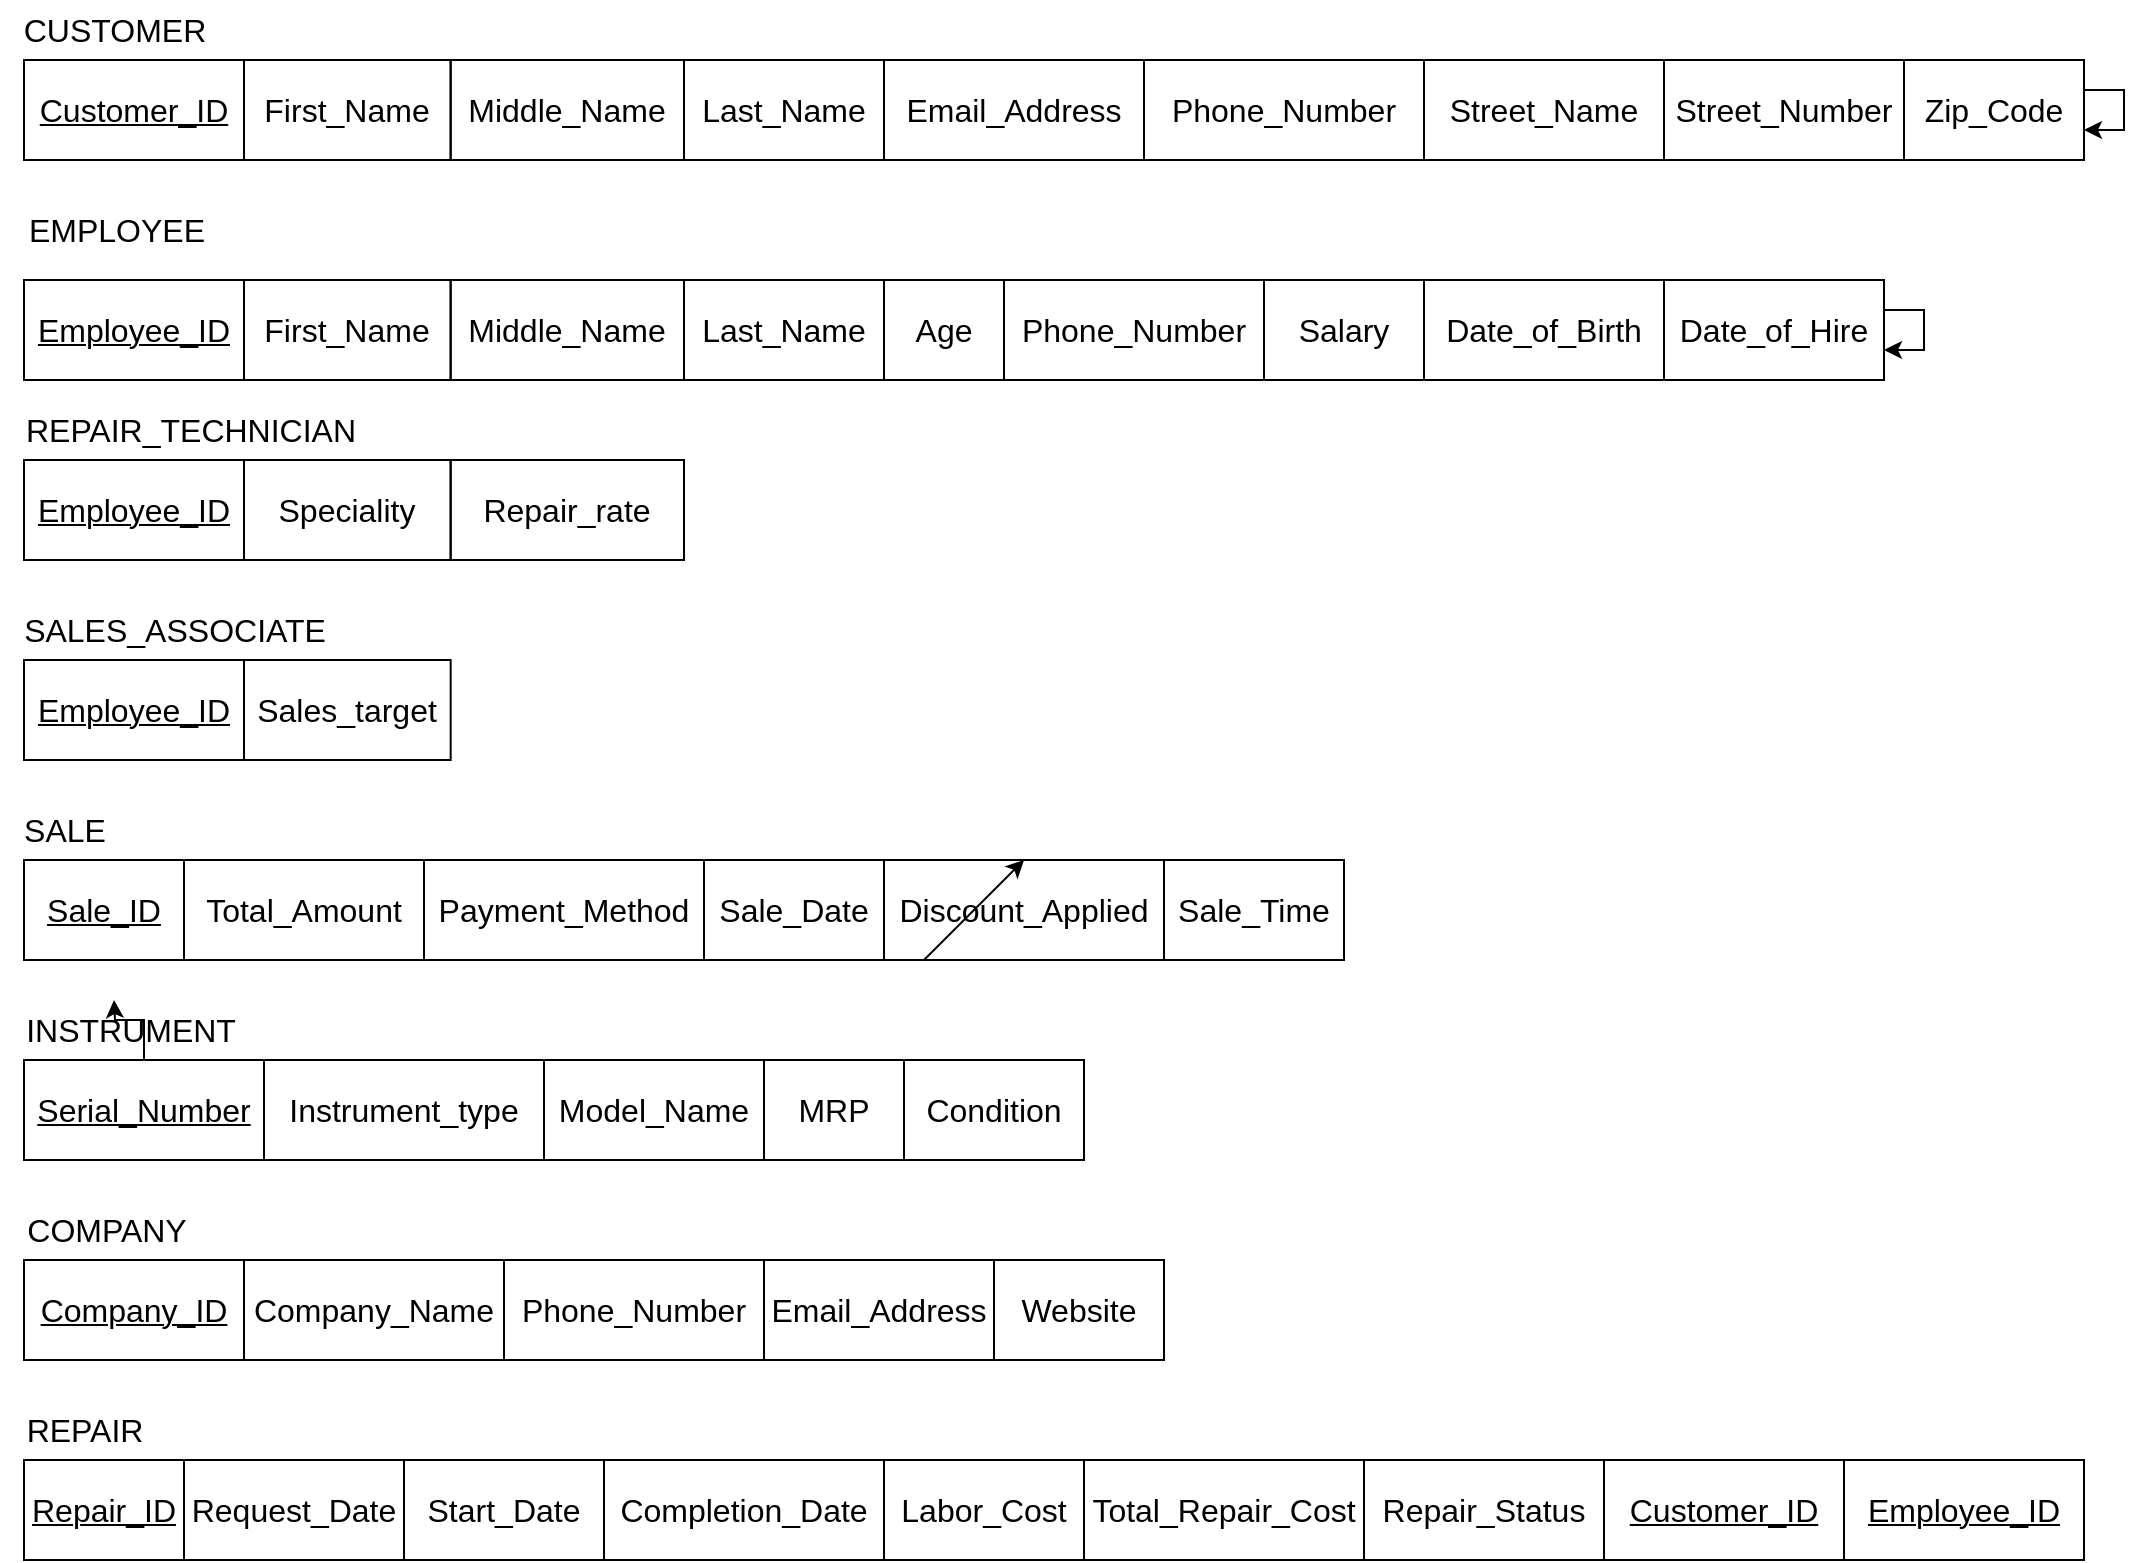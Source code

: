 <mxfile version="28.0.9">
  <diagram name="Page-1" id="nyhaTgFbLSo5L8F2odN6">
    <mxGraphModel dx="1426" dy="785" grid="1" gridSize="10" guides="1" tooltips="1" connect="0" arrows="1" fold="1" page="1" pageScale="1" pageWidth="1169" pageHeight="827" background="light-dark(#FFFFFF,#FFFFFF)" math="0" shadow="0">
      <root>
        <mxCell id="0" />
        <mxCell id="1" parent="0" />
        <mxCell id="7J4mst942xka8f7Hf3pl-36" value="&lt;font&gt;&lt;span style=&quot;font-size: 16px;&quot;&gt;CUSTOMER&lt;/span&gt;&lt;/font&gt;" style="text;html=1;align=center;verticalAlign=middle;resizable=0;points=[];autosize=1;strokeColor=none;fillColor=none;fontColor=light-dark(#000000,#000000);" vertex="1" parent="1">
          <mxGeometry x="30" y="20" width="110" height="30" as="geometry" />
        </mxCell>
        <mxCell id="7J4mst942xka8f7Hf3pl-37" value="" style="group" vertex="1" connectable="0" parent="1">
          <mxGeometry x="40" y="50" width="1030" height="50" as="geometry" />
        </mxCell>
        <mxCell id="7J4mst942xka8f7Hf3pl-9" value="&lt;u&gt;&lt;font style=&quot;font-size: 16px;&quot;&gt;Customer_ID&lt;/font&gt;&lt;/u&gt;" style="whiteSpace=wrap;html=1;align=center;fillColor=none;fontColor=light-dark(#000000,#000000);labelBorderColor=none;strokeColor=light-dark(#000000,#000000);" vertex="1" parent="7J4mst942xka8f7Hf3pl-37">
          <mxGeometry width="110" height="50" as="geometry" />
        </mxCell>
        <mxCell id="7J4mst942xka8f7Hf3pl-25" value="&lt;span style=&quot;font-size: 16px;&quot;&gt;First_Name&lt;/span&gt;" style="whiteSpace=wrap;html=1;align=center;fillColor=none;fontColor=light-dark(#000000,#000000);labelBorderColor=none;strokeColor=light-dark(#000000,#000000);" vertex="1" parent="7J4mst942xka8f7Hf3pl-37">
          <mxGeometry x="110" width="103.33" height="50" as="geometry" />
        </mxCell>
        <mxCell id="7J4mst942xka8f7Hf3pl-26" value="&lt;span style=&quot;font-size: 16px;&quot;&gt;Middle_Name&lt;/span&gt;" style="whiteSpace=wrap;html=1;align=center;fillColor=none;fontColor=light-dark(#000000,#000000);labelBorderColor=none;strokeColor=light-dark(#000000,#000000);" vertex="1" parent="7J4mst942xka8f7Hf3pl-37">
          <mxGeometry x="213.33" width="116.67" height="50" as="geometry" />
        </mxCell>
        <mxCell id="7J4mst942xka8f7Hf3pl-27" value="&lt;span style=&quot;font-size: 16px;&quot;&gt;Last_Name&lt;/span&gt;" style="whiteSpace=wrap;html=1;align=center;fillColor=none;fontColor=light-dark(#000000,#000000);labelBorderColor=none;strokeColor=light-dark(#000000,#000000);" vertex="1" parent="7J4mst942xka8f7Hf3pl-37">
          <mxGeometry x="330" width="100" height="50" as="geometry" />
        </mxCell>
        <mxCell id="7J4mst942xka8f7Hf3pl-28" value="&lt;span style=&quot;font-size: 16px;&quot;&gt;Email_Address&lt;/span&gt;" style="whiteSpace=wrap;html=1;align=center;fillColor=none;fontColor=light-dark(#000000,#000000);labelBorderColor=none;strokeColor=light-dark(#000000,#000000);" vertex="1" parent="7J4mst942xka8f7Hf3pl-37">
          <mxGeometry x="430" width="130" height="50" as="geometry" />
        </mxCell>
        <mxCell id="7J4mst942xka8f7Hf3pl-29" value="&lt;span style=&quot;font-size: 16px;&quot;&gt;Street_Name&lt;/span&gt;" style="whiteSpace=wrap;html=1;align=center;fillColor=none;fontColor=light-dark(#000000,#000000);labelBorderColor=none;strokeColor=light-dark(#000000,#000000);" vertex="1" parent="7J4mst942xka8f7Hf3pl-37">
          <mxGeometry x="700" width="120" height="50" as="geometry" />
        </mxCell>
        <mxCell id="7J4mst942xka8f7Hf3pl-30" value="&lt;span style=&quot;font-size: 16px;&quot;&gt;Street_Number&lt;/span&gt;" style="whiteSpace=wrap;html=1;align=center;fillColor=none;fontColor=light-dark(#000000,#000000);labelBorderColor=none;strokeColor=light-dark(#000000,#000000);" vertex="1" parent="7J4mst942xka8f7Hf3pl-37">
          <mxGeometry x="820" width="120" height="50" as="geometry" />
        </mxCell>
        <mxCell id="7J4mst942xka8f7Hf3pl-31" value="&lt;span style=&quot;font-size: 16px;&quot;&gt;Zip_Code&lt;/span&gt;" style="whiteSpace=wrap;html=1;align=center;fillColor=none;fontColor=light-dark(#000000,#000000);labelBorderColor=none;strokeColor=light-dark(#000000,#000000);" vertex="1" parent="7J4mst942xka8f7Hf3pl-37">
          <mxGeometry x="940" width="90" height="50" as="geometry" />
        </mxCell>
        <mxCell id="7J4mst942xka8f7Hf3pl-32" value="&lt;span style=&quot;font-size: 16px;&quot;&gt;Phone_Number&lt;/span&gt;" style="whiteSpace=wrap;html=1;align=center;fillColor=none;fontColor=light-dark(#000000,#000000);labelBorderColor=none;strokeColor=light-dark(#000000,#000000);" vertex="1" parent="7J4mst942xka8f7Hf3pl-37">
          <mxGeometry x="560" width="140" height="50" as="geometry" />
        </mxCell>
        <mxCell id="7J4mst942xka8f7Hf3pl-33" style="edgeStyle=orthogonalEdgeStyle;rounded=0;orthogonalLoop=1;jettySize=auto;html=1;" edge="1" parent="7J4mst942xka8f7Hf3pl-37" source="7J4mst942xka8f7Hf3pl-31" target="7J4mst942xka8f7Hf3pl-31">
          <mxGeometry relative="1" as="geometry" />
        </mxCell>
        <mxCell id="7J4mst942xka8f7Hf3pl-51" value="" style="group" vertex="1" connectable="0" parent="1">
          <mxGeometry x="40" y="250" width="930" height="50" as="geometry" />
        </mxCell>
        <mxCell id="7J4mst942xka8f7Hf3pl-52" value="&lt;u&gt;&lt;font style=&quot;font-size: 16px;&quot;&gt;Employee_ID&lt;/font&gt;&lt;/u&gt;" style="whiteSpace=wrap;html=1;align=center;fillColor=none;fontColor=light-dark(#000000,#000000);labelBorderColor=none;strokeColor=light-dark(#000000,#000000);" vertex="1" parent="7J4mst942xka8f7Hf3pl-51">
          <mxGeometry width="110" height="50" as="geometry" />
        </mxCell>
        <mxCell id="7J4mst942xka8f7Hf3pl-53" value="&lt;span style=&quot;font-size: 16px;&quot;&gt;Speciality&lt;/span&gt;" style="whiteSpace=wrap;html=1;align=center;fillColor=none;fontColor=light-dark(#000000,#000000);labelBorderColor=none;strokeColor=light-dark(#000000,#000000);" vertex="1" parent="7J4mst942xka8f7Hf3pl-51">
          <mxGeometry x="110" width="103.33" height="50" as="geometry" />
        </mxCell>
        <mxCell id="7J4mst942xka8f7Hf3pl-54" value="&lt;span style=&quot;font-size: 16px;&quot;&gt;Repair_rate&lt;/span&gt;" style="whiteSpace=wrap;html=1;align=center;fillColor=none;fontColor=light-dark(#000000,#000000);labelBorderColor=none;strokeColor=light-dark(#000000,#000000);" vertex="1" parent="7J4mst942xka8f7Hf3pl-51">
          <mxGeometry x="213.33" width="116.67" height="50" as="geometry" />
        </mxCell>
        <mxCell id="7J4mst942xka8f7Hf3pl-62" value="" style="group" vertex="1" connectable="0" parent="1">
          <mxGeometry x="40" y="350" width="930" height="50" as="geometry" />
        </mxCell>
        <mxCell id="7J4mst942xka8f7Hf3pl-63" value="&lt;u&gt;&lt;font style=&quot;font-size: 16px;&quot;&gt;Employee_ID&lt;/font&gt;&lt;/u&gt;" style="whiteSpace=wrap;html=1;align=center;fillColor=none;fontColor=light-dark(#000000,#000000);labelBorderColor=none;strokeColor=light-dark(#000000,#000000);" vertex="1" parent="7J4mst942xka8f7Hf3pl-62">
          <mxGeometry width="110" height="50" as="geometry" />
        </mxCell>
        <mxCell id="7J4mst942xka8f7Hf3pl-64" value="&lt;span style=&quot;font-size: 16px;&quot;&gt;Sales_target&lt;/span&gt;" style="whiteSpace=wrap;html=1;align=center;fillColor=none;fontColor=light-dark(#000000,#000000);labelBorderColor=none;strokeColor=light-dark(#000000,#000000);" vertex="1" parent="7J4mst942xka8f7Hf3pl-62">
          <mxGeometry x="110" width="103.33" height="50" as="geometry" />
        </mxCell>
        <mxCell id="7J4mst942xka8f7Hf3pl-74" value="&lt;span style=&quot;font-size: 16px;&quot;&gt;EMPLOYEE&lt;/span&gt;" style="text;html=1;align=center;verticalAlign=middle;resizable=0;points=[];autosize=1;strokeColor=none;fillColor=none;fontColor=light-dark(#000000,#000000);" vertex="1" parent="1">
          <mxGeometry x="31" y="120" width="110" height="30" as="geometry" />
        </mxCell>
        <mxCell id="7J4mst942xka8f7Hf3pl-76" value="&lt;span style=&quot;font-size: 16px;&quot;&gt;REPAIR_TECHNICIAN&lt;/span&gt;" style="text;html=1;align=center;verticalAlign=middle;resizable=0;points=[];autosize=1;strokeColor=none;fillColor=none;fontColor=light-dark(#000000,#000000);" vertex="1" parent="1">
          <mxGeometry x="28.34" y="220" width="190" height="30" as="geometry" />
        </mxCell>
        <mxCell id="7J4mst942xka8f7Hf3pl-77" value="&lt;span style=&quot;font-size: 16px;&quot;&gt;SALES_ASSOCIATE&lt;/span&gt;" style="text;html=1;align=center;verticalAlign=middle;resizable=0;points=[];autosize=1;strokeColor=none;fillColor=none;fontColor=light-dark(#000000,#000000);" vertex="1" parent="1">
          <mxGeometry x="30" y="320" width="170" height="30" as="geometry" />
        </mxCell>
        <mxCell id="7J4mst942xka8f7Hf3pl-103" value="" style="edgeStyle=orthogonalEdgeStyle;rounded=0;orthogonalLoop=1;jettySize=auto;html=1;" edge="1" parent="1" source="7J4mst942xka8f7Hf3pl-93">
          <mxGeometry relative="1" as="geometry">
            <mxPoint x="95" y="550" as="sourcePoint" />
            <mxPoint x="85" y="520" as="targetPoint" />
          </mxGeometry>
        </mxCell>
        <mxCell id="7J4mst942xka8f7Hf3pl-93" value="&lt;u&gt;&lt;font style=&quot;font-size: 16px;&quot;&gt;Serial_Number&lt;/font&gt;&lt;/u&gt;" style="whiteSpace=wrap;html=1;align=center;fillColor=none;fontColor=light-dark(#000000,#000000);labelBorderColor=none;strokeColor=light-dark(#000000,#000000);" vertex="1" parent="1">
          <mxGeometry x="40" y="550" width="120" height="50" as="geometry" />
        </mxCell>
        <mxCell id="7J4mst942xka8f7Hf3pl-94" value="&lt;span style=&quot;font-size: 16px;&quot;&gt;Model_Name&lt;/span&gt;" style="whiteSpace=wrap;html=1;align=center;fillColor=none;fontColor=light-dark(#000000,#000000);labelBorderColor=none;strokeColor=light-dark(#000000,#000000);" vertex="1" parent="1">
          <mxGeometry x="300" y="550" width="110" height="50" as="geometry" />
        </mxCell>
        <mxCell id="7J4mst942xka8f7Hf3pl-95" value="&lt;span style=&quot;font-size: 16px;&quot;&gt;Instrument_type&lt;/span&gt;" style="whiteSpace=wrap;html=1;align=center;fillColor=none;fontColor=light-dark(#000000,#000000);labelBorderColor=none;strokeColor=light-dark(#000000,#000000);" vertex="1" parent="1">
          <mxGeometry x="160" y="550" width="140" height="50" as="geometry" />
        </mxCell>
        <mxCell id="7J4mst942xka8f7Hf3pl-96" value="&lt;span style=&quot;font-size: 16px;&quot;&gt;MRP&lt;/span&gt;" style="whiteSpace=wrap;html=1;align=center;fillColor=none;fontColor=light-dark(#000000,#000000);labelBorderColor=none;strokeColor=light-dark(#000000,#000000);" vertex="1" parent="1">
          <mxGeometry x="410" y="550" width="70" height="50" as="geometry" />
        </mxCell>
        <mxCell id="7J4mst942xka8f7Hf3pl-97" value="&lt;span style=&quot;font-size: 16px;&quot;&gt;Condition&lt;/span&gt;" style="whiteSpace=wrap;html=1;align=center;fillColor=none;fontColor=light-dark(#000000,#000000);labelBorderColor=none;strokeColor=light-dark(#000000,#000000);" vertex="1" parent="1">
          <mxGeometry x="480" y="550" width="90" height="50" as="geometry" />
        </mxCell>
        <mxCell id="7J4mst942xka8f7Hf3pl-104" value="&lt;span style=&quot;font-size: 16px;&quot;&gt;INSTRUMENT&lt;/span&gt;" style="text;html=1;align=center;verticalAlign=middle;resizable=0;points=[];autosize=1;strokeColor=none;fillColor=none;fontColor=light-dark(#000000,#000000);" vertex="1" parent="1">
          <mxGeometry x="28.34" y="520" width="130" height="30" as="geometry" />
        </mxCell>
        <mxCell id="7J4mst942xka8f7Hf3pl-105" value="" style="group" vertex="1" connectable="0" parent="1">
          <mxGeometry x="30" y="420" width="670" height="80" as="geometry" />
        </mxCell>
        <mxCell id="7J4mst942xka8f7Hf3pl-90" value="&lt;span style=&quot;font-size: 16px;&quot;&gt;SALE&lt;/span&gt;" style="text;html=1;align=center;verticalAlign=middle;resizable=0;points=[];autosize=1;strokeColor=none;fillColor=none;fontColor=light-dark(#000000,#000000);" vertex="1" parent="7J4mst942xka8f7Hf3pl-105">
          <mxGeometry width="60" height="30" as="geometry" />
        </mxCell>
        <mxCell id="7J4mst942xka8f7Hf3pl-91" value="" style="group" vertex="1" connectable="0" parent="7J4mst942xka8f7Hf3pl-105">
          <mxGeometry x="10" y="30" width="660" height="50" as="geometry" />
        </mxCell>
        <mxCell id="7J4mst942xka8f7Hf3pl-79" value="&lt;u&gt;&lt;font style=&quot;font-size: 16px;&quot;&gt;Sale_ID&lt;/font&gt;&lt;/u&gt;" style="whiteSpace=wrap;html=1;align=center;fillColor=none;fontColor=light-dark(#000000,#000000);labelBorderColor=none;strokeColor=light-dark(#000000,#000000);" vertex="1" parent="7J4mst942xka8f7Hf3pl-91">
          <mxGeometry width="80" height="50" as="geometry" />
        </mxCell>
        <mxCell id="7J4mst942xka8f7Hf3pl-80" value="&lt;span style=&quot;font-size: 16px;&quot;&gt;Total_Amount&lt;/span&gt;" style="whiteSpace=wrap;html=1;align=center;fillColor=none;fontColor=light-dark(#000000,#000000);labelBorderColor=none;strokeColor=light-dark(#000000,#000000);" vertex="1" parent="7J4mst942xka8f7Hf3pl-91">
          <mxGeometry x="80" width="120" height="50" as="geometry" />
        </mxCell>
        <mxCell id="7J4mst942xka8f7Hf3pl-81" value="&lt;span style=&quot;font-size: 16px;&quot;&gt;Payment_Method&lt;/span&gt;" style="whiteSpace=wrap;html=1;align=center;fillColor=none;fontColor=light-dark(#000000,#000000);labelBorderColor=none;strokeColor=light-dark(#000000,#000000);" vertex="1" parent="7J4mst942xka8f7Hf3pl-91">
          <mxGeometry x="200" width="140" height="50" as="geometry" />
        </mxCell>
        <mxCell id="7J4mst942xka8f7Hf3pl-82" value="&lt;span style=&quot;font-size: 16px;&quot;&gt;Discount_Applied&lt;/span&gt;" style="whiteSpace=wrap;html=1;align=center;fillColor=none;fontColor=light-dark(#000000,#000000);labelBorderColor=none;strokeColor=light-dark(#000000,#000000);" vertex="1" parent="7J4mst942xka8f7Hf3pl-91">
          <mxGeometry x="430" width="140" height="50" as="geometry" />
        </mxCell>
        <mxCell id="7J4mst942xka8f7Hf3pl-83" value="&lt;span style=&quot;font-size: 16px;&quot;&gt;Sale_Date&lt;/span&gt;" style="whiteSpace=wrap;html=1;align=center;fillColor=none;fontColor=light-dark(#000000,#000000);labelBorderColor=none;strokeColor=light-dark(#000000,#000000);" vertex="1" parent="7J4mst942xka8f7Hf3pl-91">
          <mxGeometry x="340" width="90" height="50" as="geometry" />
        </mxCell>
        <mxCell id="7J4mst942xka8f7Hf3pl-87" value="&lt;span style=&quot;font-size: 16px;&quot;&gt;Sale_Time&lt;/span&gt;" style="whiteSpace=wrap;html=1;align=center;fillColor=none;fontColor=light-dark(#000000,#000000);labelBorderColor=none;strokeColor=light-dark(#000000,#000000);" vertex="1" parent="7J4mst942xka8f7Hf3pl-91">
          <mxGeometry x="570" width="90" height="50" as="geometry" />
        </mxCell>
        <mxCell id="7J4mst942xka8f7Hf3pl-107" value="&lt;span style=&quot;font-size: 16px;&quot;&gt;COMPANY&lt;/span&gt;" style="text;html=1;align=center;verticalAlign=middle;resizable=0;points=[];autosize=1;strokeColor=none;fillColor=none;fontColor=light-dark(#000000,#000000);container=0;" vertex="1" parent="1">
          <mxGeometry x="31" y="620" width="100" height="30" as="geometry" />
        </mxCell>
        <mxCell id="7J4mst942xka8f7Hf3pl-116" value="" style="group" vertex="1" connectable="0" parent="1">
          <mxGeometry x="40" y="650" width="570" height="50" as="geometry" />
        </mxCell>
        <mxCell id="7J4mst942xka8f7Hf3pl-109" value="&lt;u&gt;&lt;font style=&quot;font-size: 16px;&quot;&gt;Company_ID&lt;/font&gt;&lt;/u&gt;" style="whiteSpace=wrap;html=1;align=center;fillColor=none;fontColor=light-dark(#000000,#000000);labelBorderColor=none;strokeColor=light-dark(#000000,#000000);container=0;" vertex="1" parent="7J4mst942xka8f7Hf3pl-116">
          <mxGeometry width="110" height="50" as="geometry" />
        </mxCell>
        <mxCell id="7J4mst942xka8f7Hf3pl-110" value="&lt;span style=&quot;font-size: 16px;&quot;&gt;Company_Name&lt;/span&gt;" style="whiteSpace=wrap;html=1;align=center;fillColor=none;fontColor=light-dark(#000000,#000000);labelBorderColor=none;strokeColor=light-dark(#000000,#000000);container=0;" vertex="1" parent="7J4mst942xka8f7Hf3pl-116">
          <mxGeometry x="110" width="130" height="50" as="geometry" />
        </mxCell>
        <mxCell id="7J4mst942xka8f7Hf3pl-112" value="&lt;span style=&quot;font-size: 16px;&quot;&gt;Website&lt;/span&gt;" style="whiteSpace=wrap;html=1;align=center;fillColor=none;fontColor=light-dark(#000000,#000000);labelBorderColor=none;strokeColor=light-dark(#000000,#000000);container=0;" vertex="1" parent="7J4mst942xka8f7Hf3pl-116">
          <mxGeometry x="485" width="85" height="50" as="geometry" />
        </mxCell>
        <mxCell id="7J4mst942xka8f7Hf3pl-113" value="&lt;span style=&quot;font-size: 16px;&quot;&gt;Email_Address&lt;/span&gt;" style="whiteSpace=wrap;html=1;align=center;fillColor=none;fontColor=light-dark(#000000,#000000);labelBorderColor=none;strokeColor=light-dark(#000000,#000000);container=0;" vertex="1" parent="7J4mst942xka8f7Hf3pl-116">
          <mxGeometry x="370" width="115" height="50" as="geometry" />
        </mxCell>
        <mxCell id="7J4mst942xka8f7Hf3pl-111" value="&lt;span style=&quot;font-size: 16px;&quot;&gt;Phone_Number&lt;/span&gt;" style="whiteSpace=wrap;html=1;align=center;fillColor=none;fontColor=light-dark(#000000,#000000);labelBorderColor=none;strokeColor=light-dark(#000000,#000000);container=0;" vertex="1" parent="7J4mst942xka8f7Hf3pl-116">
          <mxGeometry x="240" width="130" height="50" as="geometry" />
        </mxCell>
        <mxCell id="7J4mst942xka8f7Hf3pl-118" value="&lt;span style=&quot;font-size: 16px;&quot;&gt;REPAIR&lt;/span&gt;" style="text;html=1;align=center;verticalAlign=middle;resizable=0;points=[];autosize=1;strokeColor=none;fillColor=none;fontColor=light-dark(#000000,#000000);" vertex="1" parent="1">
          <mxGeometry x="30" y="720" width="80" height="30" as="geometry" />
        </mxCell>
        <mxCell id="7J4mst942xka8f7Hf3pl-119" value="" style="group" vertex="1" connectable="0" parent="1">
          <mxGeometry x="40" y="750" width="670" height="50" as="geometry" />
        </mxCell>
        <mxCell id="7J4mst942xka8f7Hf3pl-120" value="&lt;u&gt;&lt;font style=&quot;font-size: 16px;&quot;&gt;Repair_ID&lt;/font&gt;&lt;/u&gt;" style="whiteSpace=wrap;html=1;align=center;fillColor=none;fontColor=light-dark(#000000,#000000);labelBorderColor=none;strokeColor=light-dark(#000000,#000000);" vertex="1" parent="7J4mst942xka8f7Hf3pl-119">
          <mxGeometry width="80" height="50" as="geometry" />
        </mxCell>
        <mxCell id="7J4mst942xka8f7Hf3pl-122" value="&lt;span style=&quot;font-size: 16px;&quot;&gt;Completion_Date&lt;/span&gt;" style="whiteSpace=wrap;html=1;align=center;fillColor=none;fontColor=light-dark(#000000,#000000);labelBorderColor=none;strokeColor=light-dark(#000000,#000000);" vertex="1" parent="7J4mst942xka8f7Hf3pl-119">
          <mxGeometry x="290" width="140" height="50" as="geometry" />
        </mxCell>
        <mxCell id="7J4mst942xka8f7Hf3pl-124" value="&lt;span style=&quot;font-size: 16px;&quot;&gt;Request_Date&lt;/span&gt;" style="whiteSpace=wrap;html=1;align=center;fillColor=none;fontColor=light-dark(#000000,#000000);labelBorderColor=none;strokeColor=light-dark(#000000,#000000);" vertex="1" parent="7J4mst942xka8f7Hf3pl-119">
          <mxGeometry x="80" width="110" height="50" as="geometry" />
        </mxCell>
        <mxCell id="7J4mst942xka8f7Hf3pl-121" value="&lt;span style=&quot;font-size: 16px;&quot;&gt;Start_Date&lt;/span&gt;" style="whiteSpace=wrap;html=1;align=center;fillColor=none;fontColor=light-dark(#000000,#000000);labelBorderColor=none;strokeColor=light-dark(#000000,#000000);" vertex="1" parent="7J4mst942xka8f7Hf3pl-119">
          <mxGeometry x="190" width="100" height="50" as="geometry" />
        </mxCell>
        <mxCell id="7J4mst942xka8f7Hf3pl-125" value="&lt;span style=&quot;font-size: 16px;&quot;&gt;Labor_Cost&lt;/span&gt;" style="whiteSpace=wrap;html=1;align=center;fillColor=none;fontColor=light-dark(#000000,#000000);labelBorderColor=none;strokeColor=light-dark(#000000,#000000);" vertex="1" parent="7J4mst942xka8f7Hf3pl-119">
          <mxGeometry x="430" width="100" height="50" as="geometry" />
        </mxCell>
        <mxCell id="7J4mst942xka8f7Hf3pl-123" value="&lt;span style=&quot;font-size: 16px;&quot;&gt;Total_Repair_Cost&lt;/span&gt;" style="whiteSpace=wrap;html=1;align=center;fillColor=none;fontColor=light-dark(#000000,#000000);labelBorderColor=none;strokeColor=light-dark(#000000,#000000);" vertex="1" parent="7J4mst942xka8f7Hf3pl-119">
          <mxGeometry x="530" width="140" height="50" as="geometry" />
        </mxCell>
        <mxCell id="7J4mst942xka8f7Hf3pl-126" value="&lt;span style=&quot;font-size: 16px;&quot;&gt;Repair_Status&lt;/span&gt;" style="whiteSpace=wrap;html=1;align=center;fillColor=none;fontColor=light-dark(#000000,#000000);labelBorderColor=none;strokeColor=light-dark(#000000,#000000);" vertex="1" parent="1">
          <mxGeometry x="710" y="750" width="120" height="50" as="geometry" />
        </mxCell>
        <mxCell id="7J4mst942xka8f7Hf3pl-127" value="&lt;u&gt;&lt;font style=&quot;font-size: 16px;&quot;&gt;Customer_ID&lt;/font&gt;&lt;/u&gt;" style="whiteSpace=wrap;html=1;align=center;fillColor=none;fontColor=light-dark(#000000,#000000);labelBorderColor=none;strokeColor=light-dark(#000000,#000000);" vertex="1" parent="1">
          <mxGeometry x="830" y="750" width="120" height="50" as="geometry" />
        </mxCell>
        <mxCell id="7J4mst942xka8f7Hf3pl-128" value="&lt;u&gt;&lt;font style=&quot;font-size: 16px;&quot;&gt;Employee_ID&lt;/font&gt;&lt;/u&gt;" style="whiteSpace=wrap;html=1;align=center;fillColor=none;fontColor=light-dark(#000000,#000000);labelBorderColor=none;strokeColor=light-dark(#000000,#000000);" vertex="1" parent="1">
          <mxGeometry x="950" y="750" width="120" height="50" as="geometry" />
        </mxCell>
        <mxCell id="7J4mst942xka8f7Hf3pl-129" value="" style="endArrow=classic;html=1;rounded=0;" edge="1" parent="1">
          <mxGeometry width="50" height="50" relative="1" as="geometry">
            <mxPoint x="490" y="500" as="sourcePoint" />
            <mxPoint x="540" y="450" as="targetPoint" />
          </mxGeometry>
        </mxCell>
        <mxCell id="7J4mst942xka8f7Hf3pl-50" value="" style="group" vertex="1" connectable="0" parent="1">
          <mxGeometry x="40" y="160" width="930" height="50" as="geometry" />
        </mxCell>
        <mxCell id="7J4mst942xka8f7Hf3pl-39" value="&lt;u&gt;&lt;font style=&quot;font-size: 16px;&quot;&gt;Employee_ID&lt;/font&gt;&lt;/u&gt;" style="whiteSpace=wrap;html=1;align=center;fillColor=none;fontColor=light-dark(#000000,#000000);labelBorderColor=none;strokeColor=light-dark(#000000,#000000);" vertex="1" parent="7J4mst942xka8f7Hf3pl-50">
          <mxGeometry width="110" height="50" as="geometry" />
        </mxCell>
        <mxCell id="7J4mst942xka8f7Hf3pl-40" value="&lt;span style=&quot;font-size: 16px;&quot;&gt;First_Name&lt;/span&gt;" style="whiteSpace=wrap;html=1;align=center;fillColor=none;fontColor=light-dark(#000000,#000000);labelBorderColor=none;strokeColor=light-dark(#000000,#000000);" vertex="1" parent="7J4mst942xka8f7Hf3pl-50">
          <mxGeometry x="110" width="103.33" height="50" as="geometry" />
        </mxCell>
        <mxCell id="7J4mst942xka8f7Hf3pl-41" value="&lt;span style=&quot;font-size: 16px;&quot;&gt;Middle_Name&lt;/span&gt;" style="whiteSpace=wrap;html=1;align=center;fillColor=none;fontColor=light-dark(#000000,#000000);labelBorderColor=none;strokeColor=light-dark(#000000,#000000);" vertex="1" parent="7J4mst942xka8f7Hf3pl-50">
          <mxGeometry x="213.33" width="116.67" height="50" as="geometry" />
        </mxCell>
        <mxCell id="7J4mst942xka8f7Hf3pl-42" value="&lt;span style=&quot;font-size: 16px;&quot;&gt;Last_Name&lt;/span&gt;" style="whiteSpace=wrap;html=1;align=center;fillColor=none;fontColor=light-dark(#000000,#000000);labelBorderColor=none;strokeColor=light-dark(#000000,#000000);" vertex="1" parent="7J4mst942xka8f7Hf3pl-50">
          <mxGeometry x="330" width="100" height="50" as="geometry" />
        </mxCell>
        <mxCell id="7J4mst942xka8f7Hf3pl-43" value="&lt;span style=&quot;font-size: 16px;&quot;&gt;Age&lt;/span&gt;" style="whiteSpace=wrap;html=1;align=center;fillColor=none;fontColor=light-dark(#000000,#000000);labelBorderColor=none;strokeColor=light-dark(#000000,#000000);" vertex="1" parent="7J4mst942xka8f7Hf3pl-50">
          <mxGeometry x="430" width="60" height="50" as="geometry" />
        </mxCell>
        <mxCell id="7J4mst942xka8f7Hf3pl-44" value="&lt;span style=&quot;font-size: 16px;&quot;&gt;Salary&lt;/span&gt;" style="whiteSpace=wrap;html=1;align=center;fillColor=none;fontColor=light-dark(#000000,#000000);labelBorderColor=none;strokeColor=light-dark(#000000,#000000);" vertex="1" parent="7J4mst942xka8f7Hf3pl-50">
          <mxGeometry x="620" width="80" height="50" as="geometry" />
        </mxCell>
        <mxCell id="7J4mst942xka8f7Hf3pl-45" value="&lt;span style=&quot;font-size: 16px;&quot;&gt;Date_of_Birth&lt;/span&gt;" style="whiteSpace=wrap;html=1;align=center;fillColor=none;fontColor=light-dark(#000000,#000000);labelBorderColor=none;strokeColor=light-dark(#000000,#000000);" vertex="1" parent="7J4mst942xka8f7Hf3pl-50">
          <mxGeometry x="700" width="120" height="50" as="geometry" />
        </mxCell>
        <mxCell id="7J4mst942xka8f7Hf3pl-46" value="&lt;span style=&quot;font-size: 16px;&quot;&gt;Date_of_Hire&lt;/span&gt;" style="whiteSpace=wrap;html=1;align=center;fillColor=none;fontColor=light-dark(#000000,#000000);labelBorderColor=none;strokeColor=light-dark(#000000,#000000);" vertex="1" parent="7J4mst942xka8f7Hf3pl-50">
          <mxGeometry x="820" width="110" height="50" as="geometry" />
        </mxCell>
        <mxCell id="7J4mst942xka8f7Hf3pl-47" value="&lt;span style=&quot;font-size: 16px;&quot;&gt;Phone_Number&lt;/span&gt;" style="whiteSpace=wrap;html=1;align=center;fillColor=none;fontColor=light-dark(#000000,#000000);labelBorderColor=none;strokeColor=light-dark(#000000,#000000);" vertex="1" parent="7J4mst942xka8f7Hf3pl-50">
          <mxGeometry x="490" width="130" height="50" as="geometry" />
        </mxCell>
        <mxCell id="7J4mst942xka8f7Hf3pl-48" style="edgeStyle=orthogonalEdgeStyle;rounded=0;orthogonalLoop=1;jettySize=auto;html=1;" edge="1" parent="7J4mst942xka8f7Hf3pl-50" source="7J4mst942xka8f7Hf3pl-46" target="7J4mst942xka8f7Hf3pl-46">
          <mxGeometry relative="1" as="geometry" />
        </mxCell>
      </root>
    </mxGraphModel>
  </diagram>
</mxfile>
